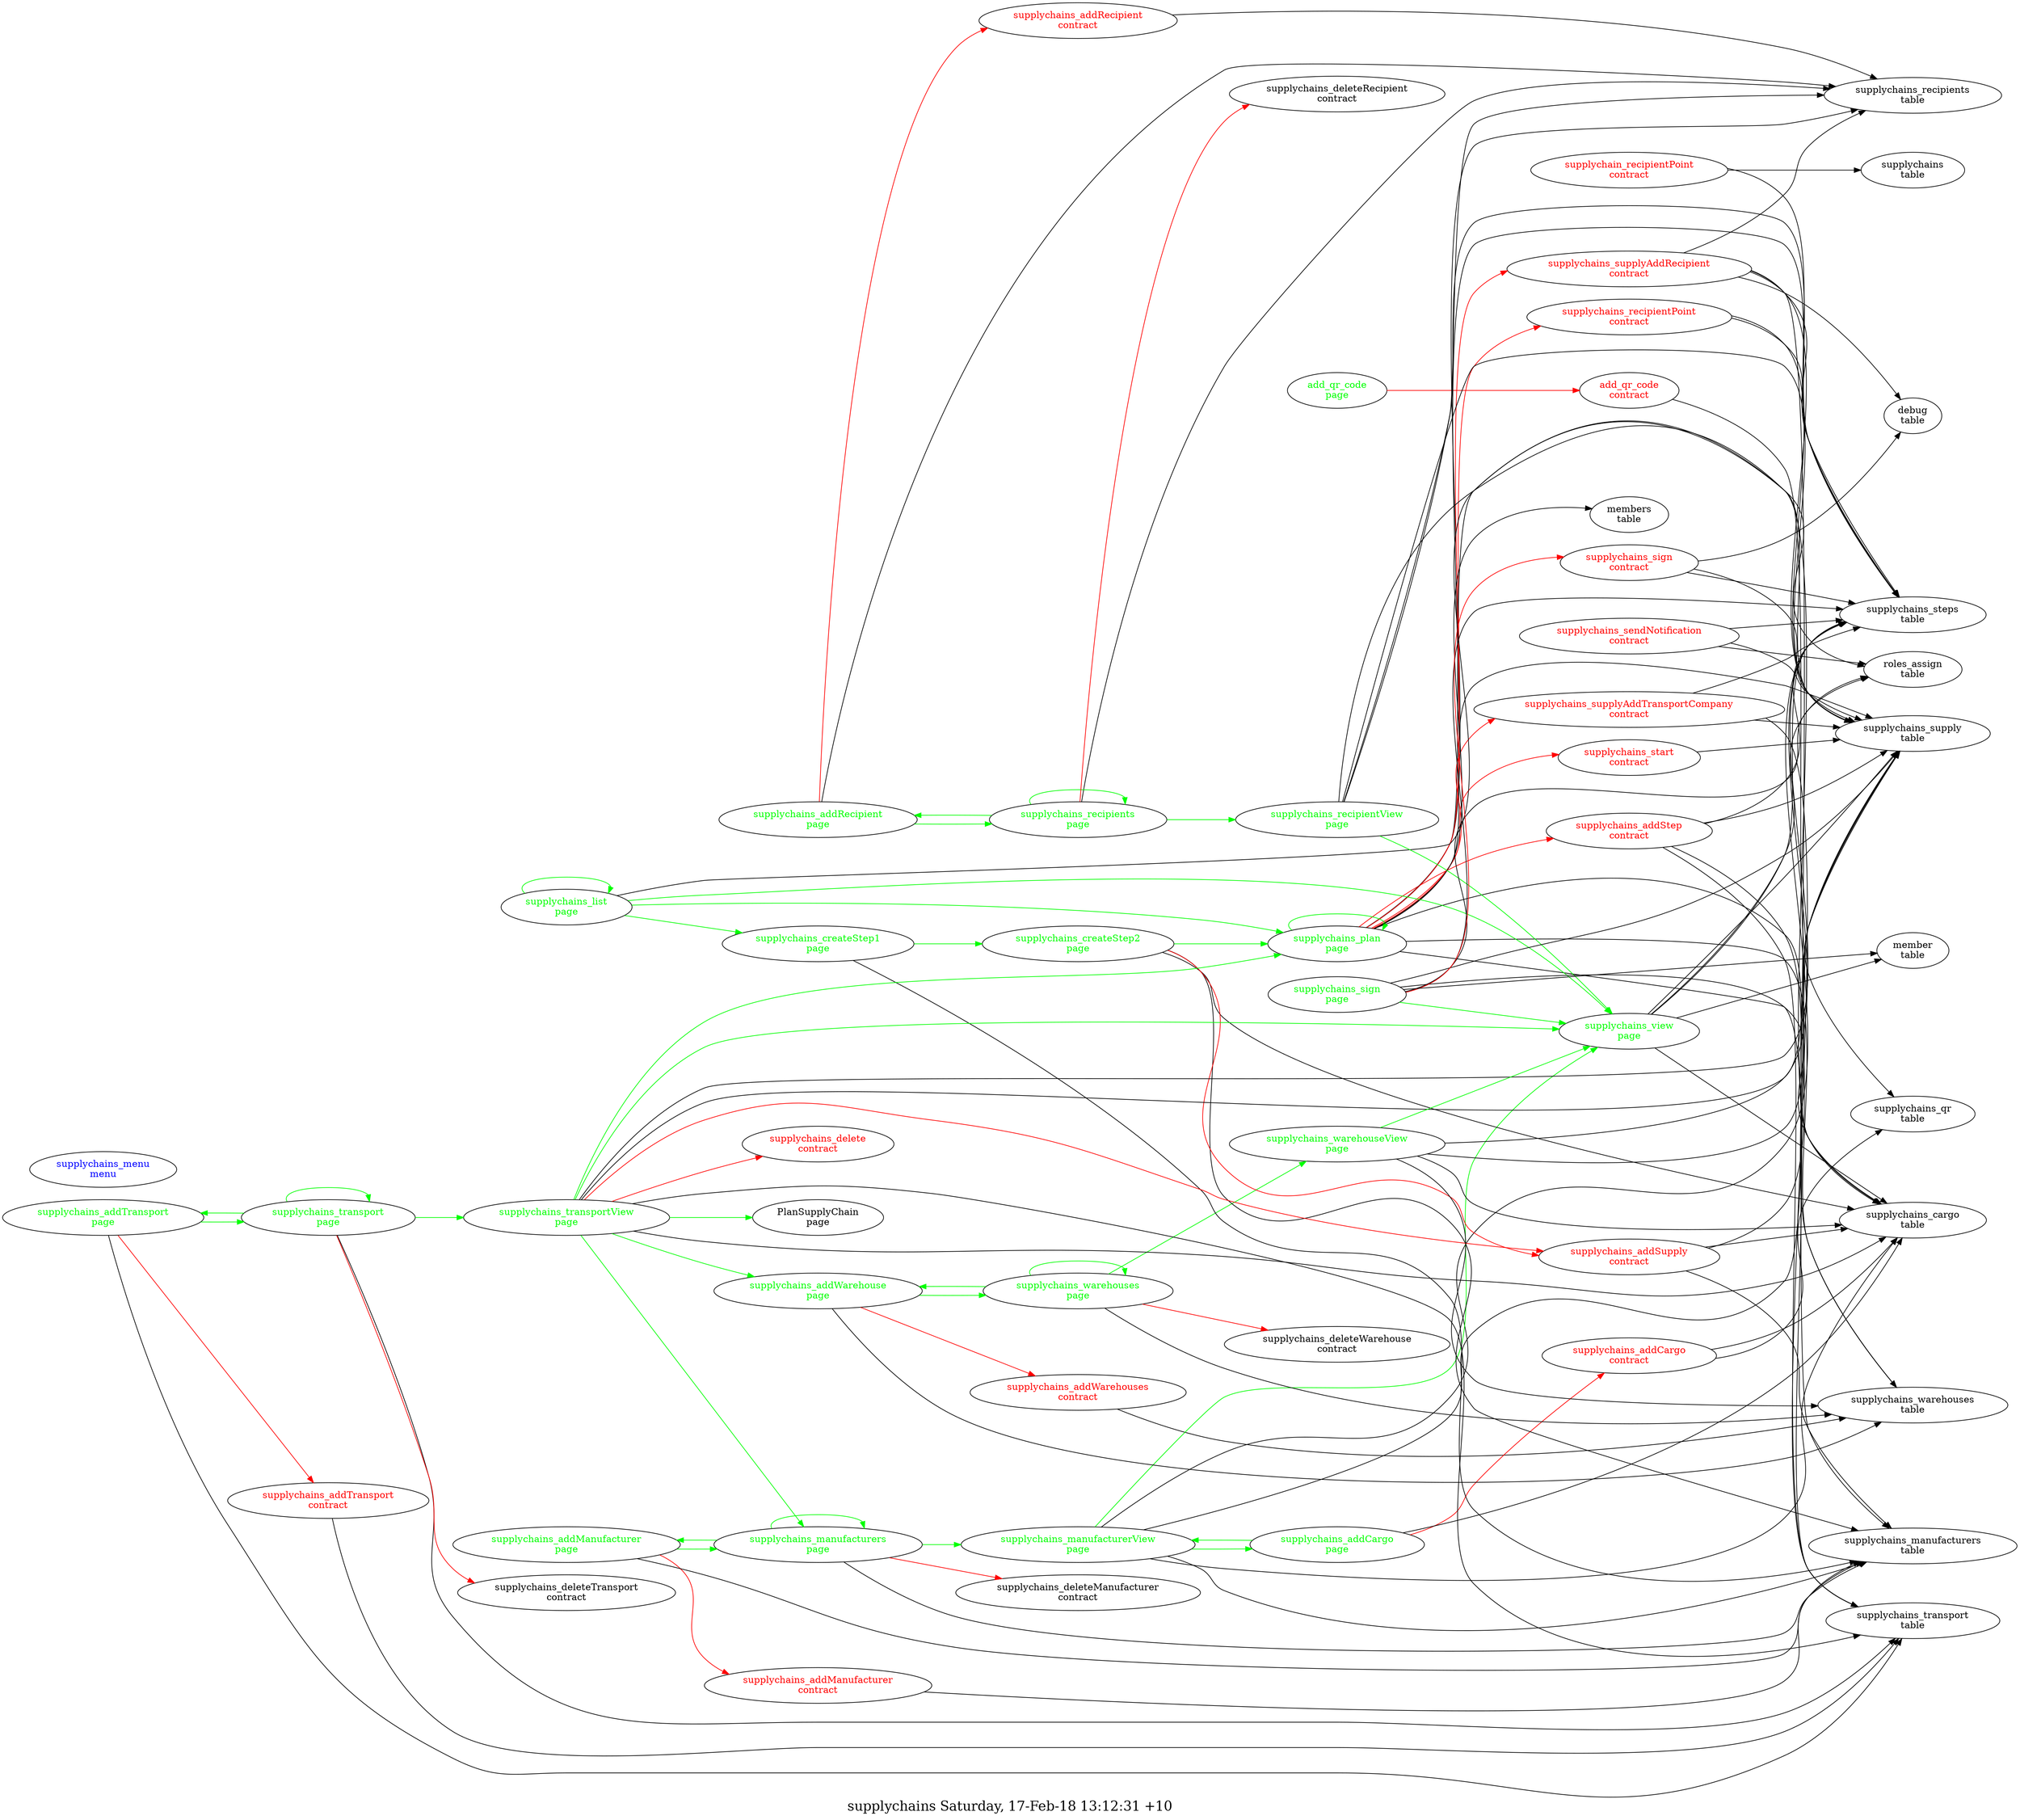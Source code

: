 digraph G {
fontsize="20.0";
label="supplychains Saturday, 17-Feb-18 13:12:31 +10";
rankdir=LR;
"add_qr_code\ncontract" -> "supplychains_qr\ntable"
"add_qr_code\ncontract" [fontcolor=red, group=contracts];
"supplychain_recipientPoint\ncontract" -> "supplychains\ntable"
"supplychain_recipientPoint\ncontract" -> "supplychains_steps\ntable"
"supplychain_recipientPoint\ncontract" [fontcolor=red, group=contracts];
"supplychains_addCargo\ncontract" -> "supplychains_qr\ntable"
"supplychains_addCargo\ncontract" -> "supplychains_cargo\ntable"
"supplychains_addCargo\ncontract" [fontcolor=red, group=contracts];
"supplychains_addManufacturer\ncontract" -> "supplychains_manufacturers\ntable"
"supplychains_addManufacturer\ncontract" [fontcolor=red, group=contracts];
"supplychains_addRecipient\ncontract" -> "supplychains_recipients\ntable"
"supplychains_addRecipient\ncontract" [fontcolor=red, group=contracts];
"supplychains_addStep\ncontract" -> "supplychains_supply\ntable"
"supplychains_addStep\ncontract" -> "supplychains_steps\ntable"
"supplychains_addStep\ncontract" -> "supplychains_transport\ntable"
"supplychains_addStep\ncontract" -> "supplychains_warehouses\ntable"
"supplychains_addStep\ncontract" [fontcolor=red, group=contracts];
"supplychains_addSupply\ncontract" -> "supplychains_manufacturers\ntable"
"supplychains_addSupply\ncontract" -> "supplychains_cargo\ntable"
"supplychains_addSupply\ncontract" -> "supplychains_supply\ntable"
"supplychains_addSupply\ncontract" [fontcolor=red, group=contracts];
"supplychains_addTransport\ncontract" -> "supplychains_transport\ntable"
"supplychains_addTransport\ncontract" [fontcolor=red, group=contracts];
"supplychains_addWarehouses\ncontract" -> "supplychains_warehouses\ntable"
"supplychains_addWarehouses\ncontract" [fontcolor=red, group=contracts];
"supplychains_delete\ncontract" [fontcolor=red, group=contracts];
"supplychains_recipientPoint\ncontract" -> "supplychains_supply\ntable"
"supplychains_recipientPoint\ncontract" -> "supplychains_steps\ntable"
"supplychains_recipientPoint\ncontract" [fontcolor=red, group=contracts];
"supplychains_sendNotification\ncontract" -> "supplychains_supply\ntable"
"supplychains_sendNotification\ncontract" -> "supplychains_steps\ntable"
"supplychains_sendNotification\ncontract" -> "roles_assign\ntable"
"supplychains_sendNotification\ncontract" [fontcolor=red, group=contracts];
"supplychains_sign\ncontract" -> "supplychains_steps\ntable"
"supplychains_sign\ncontract" -> "supplychains_supply\ntable"
"supplychains_sign\ncontract" -> "debug\ntable"
"supplychains_sign\ncontract" [fontcolor=red, group=contracts];
"supplychains_start\ncontract" -> "supplychains_supply\ntable"
"supplychains_start\ncontract" [fontcolor=red, group=contracts];
"supplychains_supplyAddRecipient\ncontract" -> "supplychains_supply\ntable"
"supplychains_supplyAddRecipient\ncontract" -> "debug\ntable"
"supplychains_supplyAddRecipient\ncontract" -> "supplychains_recipients\ntable"
"supplychains_supplyAddRecipient\ncontract" -> "supplychains_manufacturers\ntable"
"supplychains_supplyAddRecipient\ncontract" -> "supplychains_steps\ntable"
"supplychains_supplyAddRecipient\ncontract" [fontcolor=red, group=contracts];
"supplychains_supplyAddTransportCompany\ncontract" -> "supplychains_supply\ntable"
"supplychains_supplyAddTransportCompany\ncontract" -> "supplychains_steps\ntable"
"supplychains_supplyAddTransportCompany\ncontract" -> "supplychains_transport\ntable"
"supplychains_supplyAddTransportCompany\ncontract" [fontcolor=red, group=contracts];
"supplychains_menu\nmenu" [fontcolor=blue, group=menus];
"add_qr_code\npage" -> "add_qr_code\ncontract"  [ color=red ]
"add_qr_code\npage" [fontcolor=green, group=pages];
"supplychains_addCargo\npage" -> "supplychains_addCargo\ncontract"  [ color=red ]
"supplychains_addCargo\npage" -> "supplychains_cargo\ntable"
"supplychains_addCargo\npage" -> "supplychains_manufacturerView\npage"  [ color=green ]
"supplychains_addCargo\npage" [fontcolor=green, group=pages];
"supplychains_addManufacturer\npage" -> "supplychains_addManufacturer\ncontract"  [ color=red ]
"supplychains_addManufacturer\npage" -> "supplychains_manufacturers\ntable"
"supplychains_addManufacturer\npage" -> "supplychains_manufacturers\npage"  [ color=green ]
"supplychains_addManufacturer\npage" [fontcolor=green, group=pages];
"supplychains_addRecipient\npage" -> "supplychains_addRecipient\ncontract"  [ color=red ]
"supplychains_addRecipient\npage" -> "supplychains_recipients\ntable"
"supplychains_addRecipient\npage" -> "supplychains_recipients\npage"  [ color=green ]
"supplychains_addRecipient\npage" [fontcolor=green, group=pages];
"supplychains_addTransport\npage" -> "supplychains_addTransport\ncontract"  [ color=red ]
"supplychains_addTransport\npage" -> "supplychains_transport\ntable"
"supplychains_addTransport\npage" -> "supplychains_transport\npage"  [ color=green ]
"supplychains_addTransport\npage" [fontcolor=green, group=pages];
"supplychains_addWarehouse\npage" -> "supplychains_addWarehouses\ncontract"  [ color=red ]
"supplychains_addWarehouse\npage" -> "supplychains_warehouses\ntable"
"supplychains_addWarehouse\npage" -> "supplychains_warehouses\npage"  [ color=green ]
"supplychains_addWarehouse\npage" [fontcolor=green, group=pages];
"supplychains_createStep1\npage" -> "supplychains_manufacturers\ntable"
"supplychains_createStep1\npage" -> "supplychains_createStep2\npage"  [ color=green ]
"supplychains_createStep1\npage" [fontcolor=green, group=pages];
"supplychains_createStep2\npage" -> "supplychains_addSupply\ncontract"  [ color=red ]
"supplychains_createStep2\npage" -> "supplychains_manufacturers\ntable"
"supplychains_createStep2\npage" -> "supplychains_cargo\ntable"
"supplychains_createStep2\npage" -> "supplychains_plan\npage"  [ color=green ]
"supplychains_createStep2\npage" [fontcolor=green, group=pages];
"supplychains_list\npage" -> "supplychains_supply\ntable"
"supplychains_list\npage" -> "supplychains_plan\npage"  [ color=green ]
"supplychains_list\npage" -> "supplychains_view\npage"  [ color=green ]
"supplychains_list\npage" -> "supplychains_list\npage"  [ color=green ]
"supplychains_list\npage" -> "supplychains_createStep1\npage"  [ color=green ]
"supplychains_list\npage" [fontcolor=green, group=pages];
"supplychains_manufacturerView\npage" -> "supplychains_manufacturers\ntable"
"supplychains_manufacturerView\npage" -> "supplychains_supply\ntable"
"supplychains_manufacturerView\npage" -> "supplychains_steps\ntable"
"supplychains_manufacturerView\npage" -> "supplychains_cargo\ntable"
"supplychains_manufacturerView\npage" -> "supplychains_view\npage"  [ color=green ]
"supplychains_manufacturerView\npage" -> "supplychains_addCargo\npage"  [ color=green ]
"supplychains_manufacturerView\npage" [fontcolor=green, group=pages];
"supplychains_manufacturers\npage" -> "supplychains_deleteManufacturer\ncontract"  [ color=red ]
"supplychains_manufacturers\npage" -> "supplychains_manufacturers\ntable"
"supplychains_manufacturers\npage" -> "supplychains_manufacturerView\npage"  [ color=green ]
"supplychains_manufacturers\npage" -> "supplychains_addManufacturer\npage"  [ color=green ]
"supplychains_manufacturers\npage" -> "supplychains_manufacturers\npage"  [ color=green ]
"supplychains_manufacturers\npage" [fontcolor=green, group=pages];
"supplychains_plan\npage" -> "supplychains_addStep\ncontract"  [ color=red ]
"supplychains_plan\npage" -> "supplychains_supplyAddRecipient\ncontract"  [ color=red ]
"supplychains_plan\npage" -> "supplychains_supplyAddTransportCompany\ncontract"  [ color=red ]
"supplychains_plan\npage" -> "supplychains_recipientPoint\ncontract"  [ color=red ]
"supplychains_plan\npage" -> "supplychains_start\ncontract"  [ color=red ]
"supplychains_plan\npage" -> "supplychains_supply\ntable"
"supplychains_plan\npage" -> "supplychains_cargo\ntable"
"supplychains_plan\npage" -> "supplychains_steps\ntable"
"supplychains_plan\npage" -> "roles_assign\ntable"
"supplychains_plan\npage" -> "members\ntable"
"supplychains_plan\npage" -> "supplychains_recipients\ntable"
"supplychains_plan\npage" -> "supplychains_transport\ntable"
"supplychains_plan\npage" -> "supplychains_warehouses\ntable"
"supplychains_plan\npage" -> "supplychains_plan\npage"  [ color=green ]
"supplychains_plan\npage" [fontcolor=green, group=pages];
"supplychains_recipientView\npage" -> "supplychains_recipients\ntable"
"supplychains_recipientView\npage" -> "supplychains_supply\ntable"
"supplychains_recipientView\npage" -> "supplychains_steps\ntable"
"supplychains_recipientView\npage" -> "supplychains_cargo\ntable"
"supplychains_recipientView\npage" -> "supplychains_view\npage"  [ color=green ]
"supplychains_recipientView\npage" [fontcolor=green, group=pages];
"supplychains_recipients\npage" -> "supplychains_deleteRecipient\ncontract"  [ color=red ]
"supplychains_recipients\npage" -> "supplychains_recipients\ntable"
"supplychains_recipients\npage" -> "supplychains_recipientView\npage"  [ color=green ]
"supplychains_recipients\npage" -> "supplychains_addRecipient\npage"  [ color=green ]
"supplychains_recipients\npage" -> "supplychains_recipients\npage"  [ color=green ]
"supplychains_recipients\npage" [fontcolor=green, group=pages];
"supplychains_sign\npage" -> "supplychains_sign\ncontract"  [ color=red ]
"supplychains_sign\npage" -> "supplychains_supply\ntable"
"supplychains_sign\npage" -> "supplychains_cargo\ntable"
"supplychains_sign\npage" -> "supplychains_steps\ntable"
"supplychains_sign\npage" -> "roles_assign\ntable"
"supplychains_sign\npage" -> "member\ntable"
"supplychains_sign\npage" -> "supplychains_view\npage"  [ color=green ]
"supplychains_sign\npage" [fontcolor=green, group=pages];
"supplychains_transport\npage" -> "supplychains_deleteTransport\ncontract"  [ color=red ]
"supplychains_transport\npage" -> "supplychains_transport\ntable"
"supplychains_transport\npage" -> "supplychains_transportView\npage"  [ color=green ]
"supplychains_transport\npage" -> "supplychains_addTransport\npage"  [ color=green ]
"supplychains_transport\npage" -> "supplychains_transport\npage"  [ color=green ]
"supplychains_transport\npage" [fontcolor=green, group=pages];
"supplychains_transportView\npage" -> "supplychains_addSupply\ncontract"  [ color=red ]
"supplychains_transportView\npage" -> "supplychains_delete\ncontract"  [ color=red ]
"supplychains_transportView\npage" -> "supplychains_transport\ntable"
"supplychains_transportView\npage" -> "supplychains_supply\ntable"
"supplychains_transportView\npage" -> "supplychains_steps\ntable"
"supplychains_transportView\npage" -> "supplychains_cargo\ntable"
"supplychains_transportView\npage" -> "supplychains_view\npage"  [ color=green ]
"supplychains_transportView\npage" -> "supplychains_plan\npage"  [ color=green ]
"supplychains_transportView\npage" -> "PlanSupplyChain\npage"  [ color=green ]
"supplychains_transportView\npage" -> "supplychains_addWarehouse\npage"  [ color=green ]
"supplychains_transportView\npage" -> "supplychains_manufacturers\npage"  [ color=green ]
"supplychains_transportView\npage" [fontcolor=green, group=pages];
"supplychains_view\npage" -> "supplychains_supply\ntable"
"supplychains_view\npage" -> "supplychains_cargo\ntable"
"supplychains_view\npage" -> "supplychains_steps\ntable"
"supplychains_view\npage" -> "roles_assign\ntable"
"supplychains_view\npage" -> "member\ntable"
"supplychains_view\npage" [fontcolor=green, group=pages];
"supplychains_warehouseView\npage" -> "supplychains_warehouses\ntable"
"supplychains_warehouseView\npage" -> "supplychains_supply\ntable"
"supplychains_warehouseView\npage" -> "supplychains_steps\ntable"
"supplychains_warehouseView\npage" -> "supplychains_cargo\ntable"
"supplychains_warehouseView\npage" -> "supplychains_view\npage"  [ color=green ]
"supplychains_warehouseView\npage" [fontcolor=green, group=pages];
"supplychains_warehouses\npage" -> "supplychains_deleteWarehouse\ncontract"  [ color=red ]
"supplychains_warehouses\npage" -> "supplychains_warehouses\ntable"
"supplychains_warehouses\npage" -> "supplychains_warehouseView\npage"  [ color=green ]
"supplychains_warehouses\npage" -> "supplychains_warehouses\npage"  [ color=green ]
"supplychains_warehouses\npage" -> "supplychains_addWarehouse\npage"  [ color=green ]
"supplychains_warehouses\npage" [fontcolor=green, group=pages];
}
